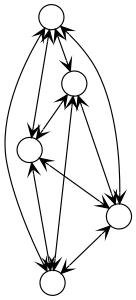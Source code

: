 # convert with: circo -Tpng m2m.dot > m2m.png
digraph{
    graph[dpi=110,size="2,2"];
    edge [arrowhead=vee,arrowtail=vee,dir=both];
    node [shape=circle,label="",width=.3,fixedsize=true];
    A -> B;
    A -> C;
    A -> D;
    A -> E;
    B -> C;
    B -> D;
    B -> E;
    C -> D;
    C -> E;
    D -> E;
}
